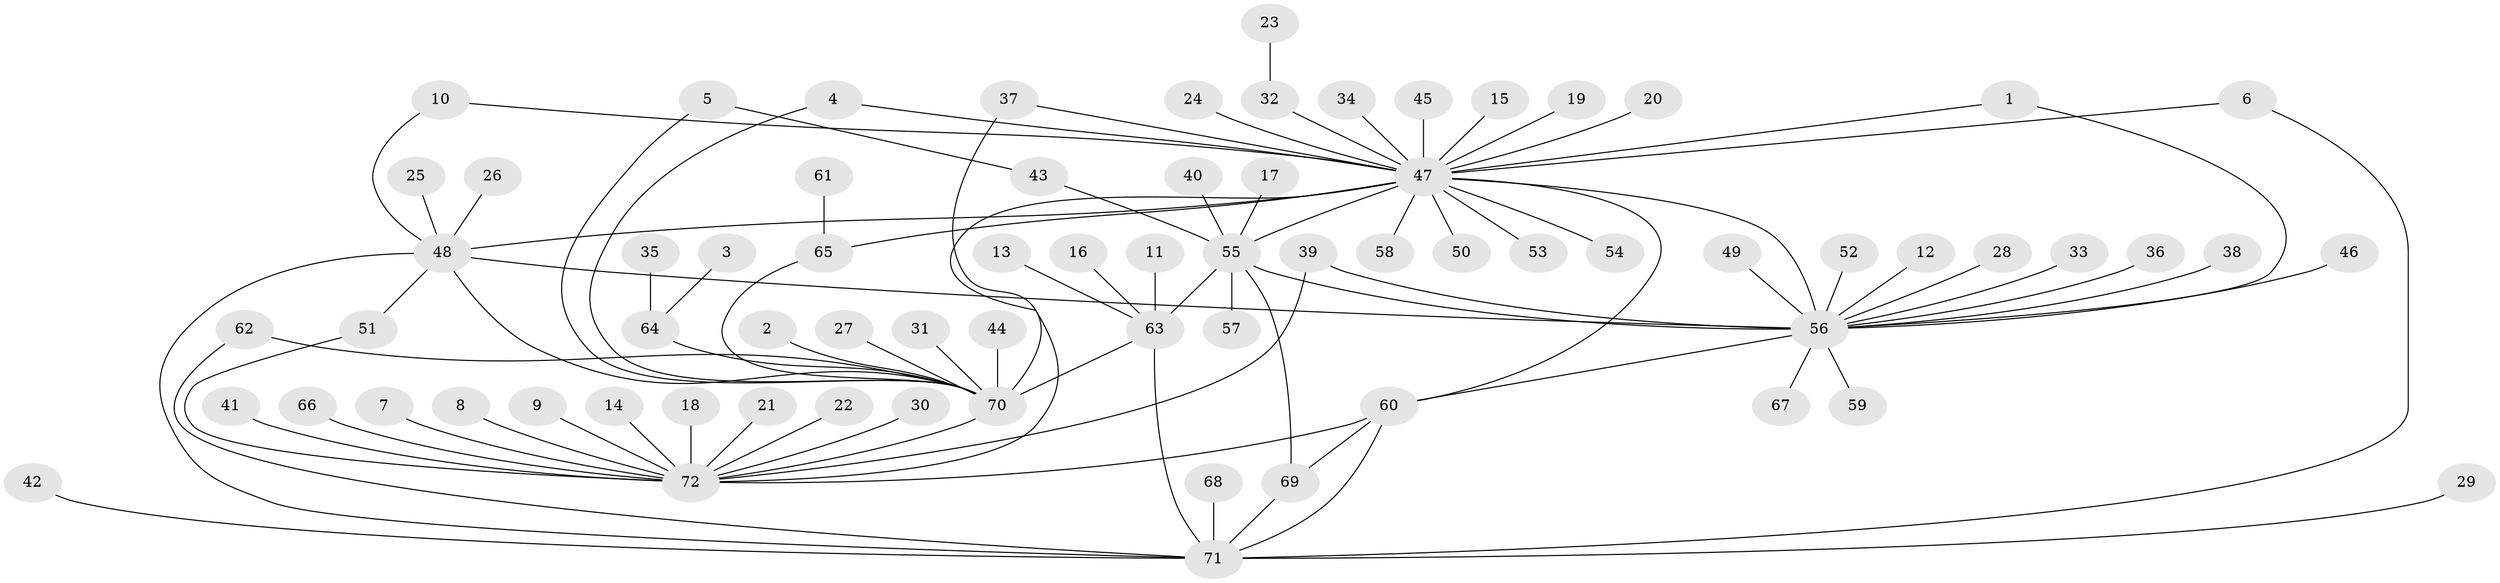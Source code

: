 // original degree distribution, {22: 0.006993006993006993, 5: 0.027972027972027972, 1: 0.6153846153846154, 12: 0.006993006993006993, 3: 0.11188811188811189, 2: 0.13986013986013987, 16: 0.006993006993006993, 4: 0.03496503496503497, 18: 0.006993006993006993, 7: 0.006993006993006993, 8: 0.013986013986013986, 10: 0.006993006993006993, 11: 0.006993006993006993, 6: 0.006993006993006993}
// Generated by graph-tools (version 1.1) at 2025/49/03/09/25 03:49:46]
// undirected, 72 vertices, 91 edges
graph export_dot {
graph [start="1"]
  node [color=gray90,style=filled];
  1;
  2;
  3;
  4;
  5;
  6;
  7;
  8;
  9;
  10;
  11;
  12;
  13;
  14;
  15;
  16;
  17;
  18;
  19;
  20;
  21;
  22;
  23;
  24;
  25;
  26;
  27;
  28;
  29;
  30;
  31;
  32;
  33;
  34;
  35;
  36;
  37;
  38;
  39;
  40;
  41;
  42;
  43;
  44;
  45;
  46;
  47;
  48;
  49;
  50;
  51;
  52;
  53;
  54;
  55;
  56;
  57;
  58;
  59;
  60;
  61;
  62;
  63;
  64;
  65;
  66;
  67;
  68;
  69;
  70;
  71;
  72;
  1 -- 47 [weight=1.0];
  1 -- 56 [weight=1.0];
  2 -- 70 [weight=1.0];
  3 -- 64 [weight=1.0];
  4 -- 47 [weight=1.0];
  4 -- 70 [weight=1.0];
  5 -- 43 [weight=1.0];
  5 -- 70 [weight=1.0];
  6 -- 47 [weight=1.0];
  6 -- 71 [weight=1.0];
  7 -- 72 [weight=1.0];
  8 -- 72 [weight=1.0];
  9 -- 72 [weight=1.0];
  10 -- 47 [weight=1.0];
  10 -- 48 [weight=1.0];
  11 -- 63 [weight=1.0];
  12 -- 56 [weight=1.0];
  13 -- 63 [weight=1.0];
  14 -- 72 [weight=1.0];
  15 -- 47 [weight=1.0];
  16 -- 63 [weight=1.0];
  17 -- 55 [weight=1.0];
  18 -- 72 [weight=1.0];
  19 -- 47 [weight=1.0];
  20 -- 47 [weight=1.0];
  21 -- 72 [weight=1.0];
  22 -- 72 [weight=1.0];
  23 -- 32 [weight=1.0];
  24 -- 47 [weight=1.0];
  25 -- 48 [weight=1.0];
  26 -- 48 [weight=1.0];
  27 -- 70 [weight=1.0];
  28 -- 56 [weight=1.0];
  29 -- 71 [weight=1.0];
  30 -- 72 [weight=1.0];
  31 -- 70 [weight=1.0];
  32 -- 47 [weight=1.0];
  33 -- 56 [weight=1.0];
  34 -- 47 [weight=1.0];
  35 -- 64 [weight=1.0];
  36 -- 56 [weight=1.0];
  37 -- 47 [weight=1.0];
  37 -- 72 [weight=1.0];
  38 -- 56 [weight=1.0];
  39 -- 56 [weight=1.0];
  39 -- 72 [weight=1.0];
  40 -- 55 [weight=1.0];
  41 -- 72 [weight=1.0];
  42 -- 71 [weight=1.0];
  43 -- 55 [weight=1.0];
  44 -- 70 [weight=1.0];
  45 -- 47 [weight=1.0];
  46 -- 56 [weight=1.0];
  47 -- 48 [weight=1.0];
  47 -- 50 [weight=1.0];
  47 -- 53 [weight=1.0];
  47 -- 54 [weight=1.0];
  47 -- 55 [weight=1.0];
  47 -- 56 [weight=2.0];
  47 -- 58 [weight=1.0];
  47 -- 60 [weight=1.0];
  47 -- 65 [weight=1.0];
  47 -- 70 [weight=1.0];
  48 -- 51 [weight=1.0];
  48 -- 56 [weight=1.0];
  48 -- 70 [weight=1.0];
  48 -- 71 [weight=1.0];
  49 -- 56 [weight=1.0];
  51 -- 72 [weight=1.0];
  52 -- 56 [weight=1.0];
  55 -- 56 [weight=2.0];
  55 -- 57 [weight=1.0];
  55 -- 63 [weight=1.0];
  55 -- 69 [weight=1.0];
  56 -- 59 [weight=1.0];
  56 -- 60 [weight=1.0];
  56 -- 67 [weight=1.0];
  60 -- 69 [weight=1.0];
  60 -- 71 [weight=1.0];
  60 -- 72 [weight=1.0];
  61 -- 65 [weight=1.0];
  62 -- 70 [weight=1.0];
  62 -- 71 [weight=1.0];
  63 -- 70 [weight=2.0];
  63 -- 71 [weight=1.0];
  64 -- 70 [weight=1.0];
  65 -- 70 [weight=1.0];
  66 -- 72 [weight=1.0];
  68 -- 71 [weight=1.0];
  69 -- 71 [weight=1.0];
  70 -- 72 [weight=1.0];
}
